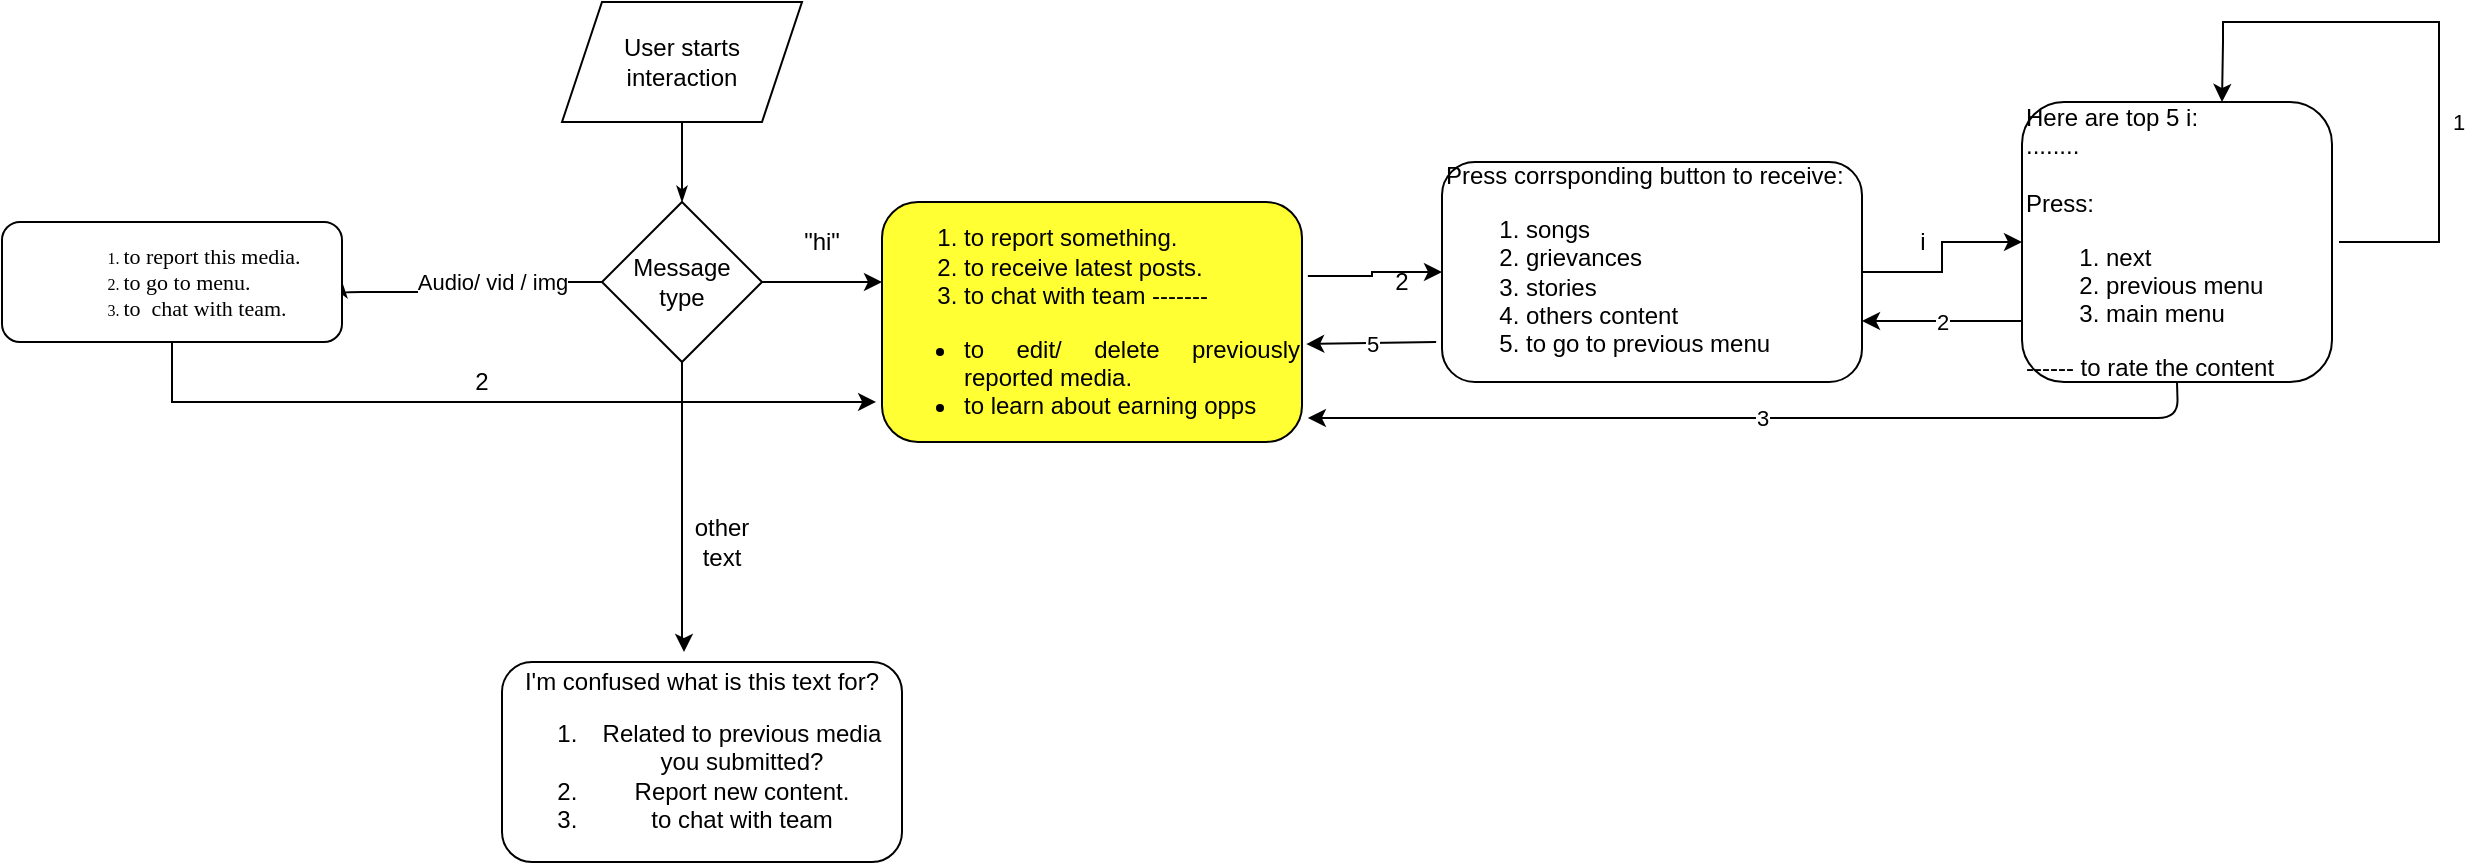 <mxfile version="14.3.1" type="github">
  <diagram id="u3M3MH3VRPwEhxvUo-A4" name="DisseminationFlow">
    <mxGraphModel dx="2013" dy="1789" grid="1" gridSize="10" guides="1" tooltips="1" connect="1" arrows="1" fold="1" page="1" pageScale="1" pageWidth="827" pageHeight="1169" math="0" shadow="0">
      <root>
        <mxCell id="VXwVcR1VCdGhq1ZCbqeW-0" />
        <mxCell id="VXwVcR1VCdGhq1ZCbqeW-1" parent="VXwVcR1VCdGhq1ZCbqeW-0" />
        <mxCell id="Ld5JpADTBhUxVkaLZ1vy-0" value="User starts &lt;br&gt;interaction" style="shape=parallelogram;perimeter=parallelogramPerimeter;whiteSpace=wrap;html=1;fixedSize=1;" vertex="1" parent="VXwVcR1VCdGhq1ZCbqeW-1">
          <mxGeometry x="220" y="-80" width="120" height="60" as="geometry" />
        </mxCell>
        <mxCell id="Ld5JpADTBhUxVkaLZ1vy-1" style="edgeStyle=orthogonalEdgeStyle;rounded=1;html=1;labelBackgroundColor=none;startArrow=none;startFill=0;startSize=5;endArrow=classicThin;endFill=1;endSize=5;jettySize=auto;orthogonalLoop=1;strokeWidth=1;fontFamily=Verdana;fontSize=8;entryX=1;entryY=0.5;entryDx=0;entryDy=0;exitX=0;exitY=0.5;exitDx=0;exitDy=0;" edge="1" parent="VXwVcR1VCdGhq1ZCbqeW-1" source="Ld5JpADTBhUxVkaLZ1vy-3" target="2-9aC944TL7LtkfWMg8r-0">
          <mxGeometry relative="1" as="geometry">
            <Array as="points">
              <mxPoint x="190" y="60" />
              <mxPoint x="190" y="65" />
            </Array>
            <mxPoint x="250" y="120" as="sourcePoint" />
            <mxPoint x="110" y="155" as="targetPoint" />
          </mxGeometry>
        </mxCell>
        <mxCell id="Ld5JpADTBhUxVkaLZ1vy-2" value="Audio/ vid / img" style="edgeLabel;html=1;align=center;verticalAlign=middle;resizable=0;points=[];" vertex="1" connectable="0" parent="Ld5JpADTBhUxVkaLZ1vy-1">
          <mxGeometry x="0.34" y="-3" relative="1" as="geometry">
            <mxPoint x="34" y="-2" as="offset" />
          </mxGeometry>
        </mxCell>
        <mxCell id="2-9aC944TL7LtkfWMg8r-4" value="" style="edgeStyle=orthogonalEdgeStyle;rounded=0;orthogonalLoop=1;jettySize=auto;html=1;" edge="1" parent="VXwVcR1VCdGhq1ZCbqeW-1" source="Ld5JpADTBhUxVkaLZ1vy-3">
          <mxGeometry relative="1" as="geometry">
            <mxPoint x="380" y="60" as="targetPoint" />
          </mxGeometry>
        </mxCell>
        <mxCell id="2-9aC944TL7LtkfWMg8r-9" style="edgeStyle=orthogonalEdgeStyle;rounded=0;orthogonalLoop=1;jettySize=auto;html=1;exitX=0.5;exitY=1;exitDx=0;exitDy=0;entryX=0.455;entryY=-0.05;entryDx=0;entryDy=0;entryPerimeter=0;" edge="1" parent="VXwVcR1VCdGhq1ZCbqeW-1" source="Ld5JpADTBhUxVkaLZ1vy-3" target="2-9aC944TL7LtkfWMg8r-11">
          <mxGeometry relative="1" as="geometry">
            <mxPoint x="280" y="240" as="targetPoint" />
            <Array as="points">
              <mxPoint x="280" y="240" />
              <mxPoint x="281" y="240" />
            </Array>
          </mxGeometry>
        </mxCell>
        <mxCell id="Ld5JpADTBhUxVkaLZ1vy-3" value="Message &lt;br&gt;type" style="rhombus;whiteSpace=wrap;html=1;" vertex="1" parent="VXwVcR1VCdGhq1ZCbqeW-1">
          <mxGeometry x="240" y="20" width="80" height="80" as="geometry" />
        </mxCell>
        <mxCell id="Ld5JpADTBhUxVkaLZ1vy-4" style="edgeStyle=orthogonalEdgeStyle;rounded=1;html=1;labelBackgroundColor=none;startArrow=none;startFill=0;startSize=5;endArrow=classicThin;endFill=1;endSize=5;jettySize=auto;orthogonalLoop=1;strokeWidth=1;fontFamily=Verdana;fontSize=8;exitX=0.5;exitY=1;exitDx=0;exitDy=0;" edge="1" parent="VXwVcR1VCdGhq1ZCbqeW-1" source="Ld5JpADTBhUxVkaLZ1vy-0">
          <mxGeometry relative="1" as="geometry">
            <mxPoint x="170" y="59.5" as="sourcePoint" />
            <mxPoint x="280" y="20" as="targetPoint" />
          </mxGeometry>
        </mxCell>
        <mxCell id="2-9aC944TL7LtkfWMg8r-13" value="" style="edgeStyle=orthogonalEdgeStyle;rounded=0;orthogonalLoop=1;jettySize=auto;html=1;entryX=-0.014;entryY=0.833;entryDx=0;entryDy=0;entryPerimeter=0;" edge="1" parent="VXwVcR1VCdGhq1ZCbqeW-1" source="2-9aC944TL7LtkfWMg8r-0" target="2-9aC944TL7LtkfWMg8r-7">
          <mxGeometry relative="1" as="geometry">
            <mxPoint x="370" y="120" as="targetPoint" />
            <Array as="points">
              <mxPoint x="25" y="120" />
            </Array>
          </mxGeometry>
        </mxCell>
        <mxCell id="2-9aC944TL7LtkfWMg8r-0" value="&lt;p&gt;&lt;/p&gt;&lt;ol&gt;&lt;li style=&quot;text-align: left&quot;&gt;&lt;font style=&quot;font-size: 11px&quot;&gt;to report this media.&lt;br&gt;&lt;/font&gt;&lt;/li&gt;&lt;li style=&quot;text-align: left&quot;&gt;&lt;font style=&quot;font-size: 11px&quot;&gt;to go to menu.&lt;br&gt;&lt;/font&gt;&lt;/li&gt;&lt;li&gt;&lt;div style=&quot;text-align: left&quot;&gt;&lt;span style=&quot;font-size: 11px&quot;&gt;to&amp;nbsp;&amp;nbsp;chat with team.&amp;nbsp;&lt;/span&gt;&lt;/div&gt;&lt;/li&gt;&lt;/ol&gt;&lt;p&gt;&lt;/p&gt;" style="rounded=1;whiteSpace=wrap;html=1;shadow=0;labelBackgroundColor=none;strokeWidth=1;fontFamily=Verdana;fontSize=8;align=center;" vertex="1" parent="VXwVcR1VCdGhq1ZCbqeW-1">
          <mxGeometry x="-60" y="30" width="170" height="60" as="geometry" />
        </mxCell>
        <mxCell id="2-9aC944TL7LtkfWMg8r-6" value="&quot;hi&quot;" style="text;html=1;strokeColor=none;fillColor=none;align=center;verticalAlign=middle;whiteSpace=wrap;rounded=0;" vertex="1" parent="VXwVcR1VCdGhq1ZCbqeW-1">
          <mxGeometry x="330" y="30" width="40" height="20" as="geometry" />
        </mxCell>
        <mxCell id="2-9aC944TL7LtkfWMg8r-18" value="" style="edgeStyle=orthogonalEdgeStyle;rounded=0;orthogonalLoop=1;jettySize=auto;html=1;exitX=1.014;exitY=0.308;exitDx=0;exitDy=0;exitPerimeter=0;" edge="1" parent="VXwVcR1VCdGhq1ZCbqeW-1" source="2-9aC944TL7LtkfWMg8r-7" target="2-9aC944TL7LtkfWMg8r-17">
          <mxGeometry relative="1" as="geometry" />
        </mxCell>
        <mxCell id="2-9aC944TL7LtkfWMg8r-7" value="&lt;div style=&quot;text-align: justify&quot;&gt;&lt;ol&gt;&lt;li&gt;to report something.&lt;br&gt;&lt;/li&gt;&lt;li&gt;to receive latest posts.&lt;br&gt;&lt;/li&gt;&lt;li&gt;to chat with team -------&lt;/li&gt;&lt;/ol&gt;&lt;ul&gt;&lt;li&gt;to edit/ delete previously reported media.&lt;br&gt;&lt;/li&gt;&lt;li&gt;to learn about earning opps&lt;br&gt;&lt;/li&gt;&lt;/ul&gt;&lt;/div&gt;" style="rounded=1;whiteSpace=wrap;html=1;fillColor=#FFFF33;" vertex="1" parent="VXwVcR1VCdGhq1ZCbqeW-1">
          <mxGeometry x="380" y="20" width="210" height="120" as="geometry" />
        </mxCell>
        <mxCell id="2-9aC944TL7LtkfWMg8r-10" value="other text" style="text;html=1;strokeColor=none;fillColor=none;align=center;verticalAlign=middle;whiteSpace=wrap;rounded=0;" vertex="1" parent="VXwVcR1VCdGhq1ZCbqeW-1">
          <mxGeometry x="280" y="180" width="40" height="20" as="geometry" />
        </mxCell>
        <mxCell id="2-9aC944TL7LtkfWMg8r-11" value="I&#39;m confused what is this text for?&lt;br&gt;&lt;ol&gt;&lt;li&gt;Related to previous media you submitted?&lt;/li&gt;&lt;li&gt;Report new content.&lt;/li&gt;&lt;li&gt;to chat with team&lt;/li&gt;&lt;/ol&gt;" style="rounded=1;whiteSpace=wrap;html=1;" vertex="1" parent="VXwVcR1VCdGhq1ZCbqeW-1">
          <mxGeometry x="190" y="250" width="200" height="100" as="geometry" />
        </mxCell>
        <mxCell id="2-9aC944TL7LtkfWMg8r-15" value="2" style="text;html=1;strokeColor=none;fillColor=none;align=center;verticalAlign=middle;whiteSpace=wrap;rounded=0;" vertex="1" parent="VXwVcR1VCdGhq1ZCbqeW-1">
          <mxGeometry x="160" y="100" width="40" height="20" as="geometry" />
        </mxCell>
        <mxCell id="2-9aC944TL7LtkfWMg8r-21" value="" style="edgeStyle=orthogonalEdgeStyle;rounded=0;orthogonalLoop=1;jettySize=auto;html=1;" edge="1" parent="VXwVcR1VCdGhq1ZCbqeW-1" source="2-9aC944TL7LtkfWMg8r-17" target="2-9aC944TL7LtkfWMg8r-20">
          <mxGeometry relative="1" as="geometry" />
        </mxCell>
        <mxCell id="2-9aC944TL7LtkfWMg8r-17" value="Press corrsponding button to receive:&amp;nbsp;&lt;br&gt;&lt;ol&gt;&lt;li&gt;songs&lt;br&gt;&lt;/li&gt;&lt;li&gt;grievances&lt;/li&gt;&lt;li&gt;stories&lt;/li&gt;&lt;li&gt;others content&lt;/li&gt;&lt;li&gt;to go to previous menu&lt;/li&gt;&lt;/ol&gt;" style="whiteSpace=wrap;html=1;rounded=1;align=left;" vertex="1" parent="VXwVcR1VCdGhq1ZCbqeW-1">
          <mxGeometry x="660" width="210" height="110" as="geometry" />
        </mxCell>
        <mxCell id="2-9aC944TL7LtkfWMg8r-19" value="2" style="text;html=1;strokeColor=none;fillColor=none;align=center;verticalAlign=middle;whiteSpace=wrap;rounded=0;" vertex="1" parent="VXwVcR1VCdGhq1ZCbqeW-1">
          <mxGeometry x="620" y="50" width="40" height="20" as="geometry" />
        </mxCell>
        <mxCell id="2-9aC944TL7LtkfWMg8r-20" value="Here are top 5 i:&amp;nbsp;&lt;br&gt;........&lt;br&gt;&lt;br&gt;Press:&lt;br&gt;&lt;ol&gt;&lt;li&gt;next&lt;/li&gt;&lt;li&gt;previous menu&lt;/li&gt;&lt;li&gt;main menu&lt;/li&gt;&lt;/ol&gt;------ to rate the content" style="whiteSpace=wrap;html=1;rounded=1;align=left;" vertex="1" parent="VXwVcR1VCdGhq1ZCbqeW-1">
          <mxGeometry x="950" y="-30" width="155" height="140" as="geometry" />
        </mxCell>
        <mxCell id="2-9aC944TL7LtkfWMg8r-22" value="i" style="text;html=1;align=center;verticalAlign=middle;resizable=0;points=[];autosize=1;" vertex="1" parent="VXwVcR1VCdGhq1ZCbqeW-1">
          <mxGeometry x="890" y="30" width="20" height="20" as="geometry" />
        </mxCell>
        <mxCell id="2-9aC944TL7LtkfWMg8r-32" value="" style="edgeStyle=orthogonalEdgeStyle;rounded=0;orthogonalLoop=1;jettySize=auto;html=1;entryX=0.5;entryY=0;entryDx=0;entryDy=0;" edge="1" parent="VXwVcR1VCdGhq1ZCbqeW-1">
          <mxGeometry relative="1" as="geometry">
            <mxPoint x="1108.5" y="40" as="sourcePoint" />
            <mxPoint x="1050" y="-30" as="targetPoint" />
            <Array as="points">
              <mxPoint x="1158.5" y="40" />
              <mxPoint x="1158.5" y="-70" />
              <mxPoint x="1050.5" y="-70" />
              <mxPoint x="1050.5" y="-60" />
            </Array>
          </mxGeometry>
        </mxCell>
        <mxCell id="2-9aC944TL7LtkfWMg8r-33" value="1" style="edgeLabel;html=1;align=center;verticalAlign=middle;resizable=0;points=[];" vertex="1" connectable="0" parent="2-9aC944TL7LtkfWMg8r-32">
          <mxGeometry x="0.953" y="6" relative="1" as="geometry">
            <mxPoint x="111.38" y="16.9" as="offset" />
          </mxGeometry>
        </mxCell>
        <mxCell id="2-9aC944TL7LtkfWMg8r-34" value="2" style="endArrow=classic;html=1;" edge="1" parent="VXwVcR1VCdGhq1ZCbqeW-1">
          <mxGeometry width="50" height="50" relative="1" as="geometry">
            <mxPoint x="950" y="79.5" as="sourcePoint" />
            <mxPoint x="870" y="79.5" as="targetPoint" />
          </mxGeometry>
        </mxCell>
        <mxCell id="2-9aC944TL7LtkfWMg8r-35" value="3" style="endArrow=classic;html=1;entryX=1.014;entryY=0.9;entryDx=0;entryDy=0;entryPerimeter=0;exitX=0.5;exitY=1;exitDx=0;exitDy=0;" edge="1" parent="VXwVcR1VCdGhq1ZCbqeW-1" source="2-9aC944TL7LtkfWMg8r-20" target="2-9aC944TL7LtkfWMg8r-7">
          <mxGeometry width="50" height="50" relative="1" as="geometry">
            <mxPoint x="1020" y="128" as="sourcePoint" />
            <mxPoint x="980" y="120" as="targetPoint" />
            <Array as="points">
              <mxPoint x="1028" y="128" />
            </Array>
          </mxGeometry>
        </mxCell>
        <mxCell id="-XrDtkGbPhwZa2Y3Gsro-0" value="5" style="endArrow=classic;html=1;entryX=1.01;entryY=0.592;entryDx=0;entryDy=0;entryPerimeter=0;exitX=-0.014;exitY=0.818;exitDx=0;exitDy=0;exitPerimeter=0;" edge="1" parent="VXwVcR1VCdGhq1ZCbqeW-1" source="2-9aC944TL7LtkfWMg8r-17" target="2-9aC944TL7LtkfWMg8r-7">
          <mxGeometry width="50" height="50" relative="1" as="geometry">
            <mxPoint x="650" y="90" as="sourcePoint" />
            <mxPoint x="610" y="130" as="targetPoint" />
          </mxGeometry>
        </mxCell>
      </root>
    </mxGraphModel>
  </diagram>
</mxfile>
